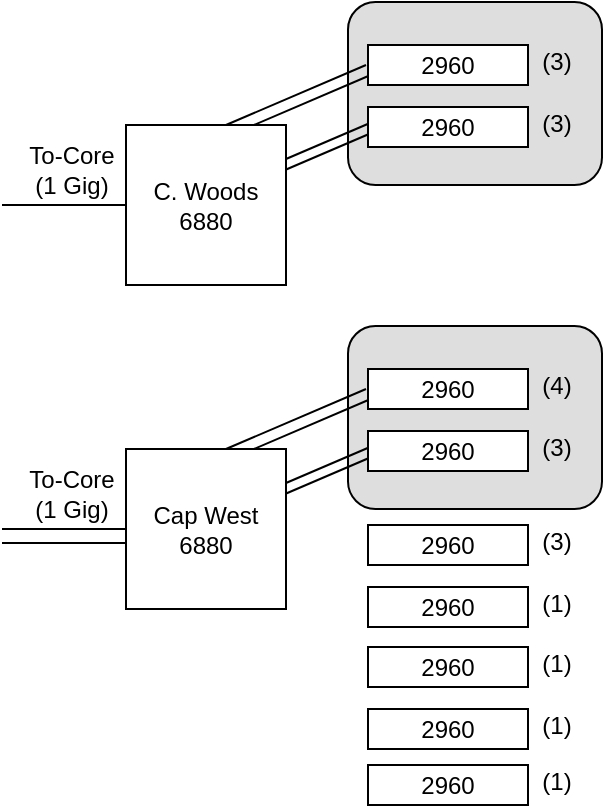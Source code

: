 <mxfile version="26.0.7">
  <diagram name="Page-1" id="BJEOvcACGe61t5GlMUAr">
    <mxGraphModel dx="1437" dy="663" grid="1" gridSize="10" guides="1" tooltips="1" connect="1" arrows="1" fold="1" page="1" pageScale="1" pageWidth="1700" pageHeight="1100" math="0" shadow="0">
      <root>
        <mxCell id="0" />
        <mxCell id="1" parent="0" />
        <mxCell id="rNvy_jMusGTl4G1SMH3z-1" value="" style="endArrow=none;html=1;rounded=0;" edge="1" parent="1">
          <mxGeometry width="50" height="50" relative="1" as="geometry">
            <mxPoint x="40" y="309.5" as="sourcePoint" />
            <mxPoint x="110" y="309.5" as="targetPoint" />
          </mxGeometry>
        </mxCell>
        <mxCell id="rNvy_jMusGTl4G1SMH3z-2" value="" style="rounded=1;whiteSpace=wrap;html=1;fillColor=#DEDEDE;" vertex="1" parent="1">
          <mxGeometry x="213" y="39" width="127" height="91.5" as="geometry" />
        </mxCell>
        <mxCell id="rNvy_jMusGTl4G1SMH3z-3" value="" style="endArrow=none;html=1;rounded=0;" edge="1" parent="1">
          <mxGeometry width="50" height="50" relative="1" as="geometry">
            <mxPoint x="152" y="100.5" as="sourcePoint" />
            <mxPoint x="222" y="70.5" as="targetPoint" />
          </mxGeometry>
        </mxCell>
        <mxCell id="rNvy_jMusGTl4G1SMH3z-4" value="" style="endArrow=none;html=1;rounded=0;" edge="1" parent="1">
          <mxGeometry width="50" height="50" relative="1" as="geometry">
            <mxPoint x="159" y="103.5" as="sourcePoint" />
            <mxPoint x="229" y="73.5" as="targetPoint" />
          </mxGeometry>
        </mxCell>
        <mxCell id="rNvy_jMusGTl4G1SMH3z-5" value="" style="endArrow=none;html=1;rounded=0;" edge="1" parent="1">
          <mxGeometry width="50" height="50" relative="1" as="geometry">
            <mxPoint x="168" y="123.5" as="sourcePoint" />
            <mxPoint x="238" y="93.5" as="targetPoint" />
          </mxGeometry>
        </mxCell>
        <mxCell id="rNvy_jMusGTl4G1SMH3z-6" value="" style="endArrow=none;html=1;rounded=0;" edge="1" parent="1">
          <mxGeometry width="50" height="50" relative="1" as="geometry">
            <mxPoint x="171" y="127.5" as="sourcePoint" />
            <mxPoint x="241" y="97.5" as="targetPoint" />
          </mxGeometry>
        </mxCell>
        <mxCell id="rNvy_jMusGTl4G1SMH3z-7" value="2960" style="rounded=0;whiteSpace=wrap;html=1;" vertex="1" parent="1">
          <mxGeometry x="223" y="60.5" width="80" height="20" as="geometry" />
        </mxCell>
        <mxCell id="rNvy_jMusGTl4G1SMH3z-8" value="(3)" style="text;html=1;align=center;verticalAlign=middle;whiteSpace=wrap;rounded=0;" vertex="1" parent="1">
          <mxGeometry x="302" y="61.5" width="31" height="15" as="geometry" />
        </mxCell>
        <mxCell id="rNvy_jMusGTl4G1SMH3z-9" value="2960" style="rounded=0;whiteSpace=wrap;html=1;" vertex="1" parent="1">
          <mxGeometry x="223" y="91.5" width="80" height="20" as="geometry" />
        </mxCell>
        <mxCell id="rNvy_jMusGTl4G1SMH3z-10" value="(3)" style="text;html=1;align=center;verticalAlign=middle;whiteSpace=wrap;rounded=0;" vertex="1" parent="1">
          <mxGeometry x="302" y="92.5" width="31" height="15" as="geometry" />
        </mxCell>
        <mxCell id="rNvy_jMusGTl4G1SMH3z-11" value="" style="endArrow=none;html=1;rounded=0;" edge="1" parent="1">
          <mxGeometry width="50" height="50" relative="1" as="geometry">
            <mxPoint x="40" y="140.5" as="sourcePoint" />
            <mxPoint x="110" y="140.5" as="targetPoint" />
          </mxGeometry>
        </mxCell>
        <mxCell id="rNvy_jMusGTl4G1SMH3z-12" value="C. Woods&lt;div&gt;6880&lt;/div&gt;" style="whiteSpace=wrap;html=1;aspect=fixed;" vertex="1" parent="1">
          <mxGeometry x="102" y="100.5" width="80" height="80" as="geometry" />
        </mxCell>
        <mxCell id="rNvy_jMusGTl4G1SMH3z-13" value="To-Core (1 Gig)" style="text;html=1;align=center;verticalAlign=middle;whiteSpace=wrap;rounded=0;" vertex="1" parent="1">
          <mxGeometry x="50" y="107.5" width="50" height="30" as="geometry" />
        </mxCell>
        <mxCell id="rNvy_jMusGTl4G1SMH3z-14" value="" style="rounded=1;whiteSpace=wrap;html=1;fillColor=#DEDEDE;" vertex="1" parent="1">
          <mxGeometry x="213" y="201" width="127" height="91.5" as="geometry" />
        </mxCell>
        <mxCell id="rNvy_jMusGTl4G1SMH3z-15" value="" style="endArrow=none;html=1;rounded=0;" edge="1" parent="1">
          <mxGeometry width="50" height="50" relative="1" as="geometry">
            <mxPoint x="152" y="262.5" as="sourcePoint" />
            <mxPoint x="222" y="232.5" as="targetPoint" />
          </mxGeometry>
        </mxCell>
        <mxCell id="rNvy_jMusGTl4G1SMH3z-16" value="" style="endArrow=none;html=1;rounded=0;" edge="1" parent="1">
          <mxGeometry width="50" height="50" relative="1" as="geometry">
            <mxPoint x="159" y="265.5" as="sourcePoint" />
            <mxPoint x="229" y="235.5" as="targetPoint" />
          </mxGeometry>
        </mxCell>
        <mxCell id="rNvy_jMusGTl4G1SMH3z-17" value="" style="endArrow=none;html=1;rounded=0;" edge="1" parent="1">
          <mxGeometry width="50" height="50" relative="1" as="geometry">
            <mxPoint x="168" y="285.5" as="sourcePoint" />
            <mxPoint x="238" y="255.5" as="targetPoint" />
          </mxGeometry>
        </mxCell>
        <mxCell id="rNvy_jMusGTl4G1SMH3z-18" value="" style="endArrow=none;html=1;rounded=0;" edge="1" parent="1">
          <mxGeometry width="50" height="50" relative="1" as="geometry">
            <mxPoint x="171" y="289.5" as="sourcePoint" />
            <mxPoint x="241" y="259.5" as="targetPoint" />
          </mxGeometry>
        </mxCell>
        <mxCell id="rNvy_jMusGTl4G1SMH3z-19" value="2960" style="rounded=0;whiteSpace=wrap;html=1;" vertex="1" parent="1">
          <mxGeometry x="223" y="222.5" width="80" height="20" as="geometry" />
        </mxCell>
        <mxCell id="rNvy_jMusGTl4G1SMH3z-20" value="(4)" style="text;html=1;align=center;verticalAlign=middle;whiteSpace=wrap;rounded=0;" vertex="1" parent="1">
          <mxGeometry x="302" y="223.5" width="31" height="15" as="geometry" />
        </mxCell>
        <mxCell id="rNvy_jMusGTl4G1SMH3z-21" value="2960" style="rounded=0;whiteSpace=wrap;html=1;" vertex="1" parent="1">
          <mxGeometry x="223" y="253.5" width="80" height="20" as="geometry" />
        </mxCell>
        <mxCell id="rNvy_jMusGTl4G1SMH3z-22" value="(3)" style="text;html=1;align=center;verticalAlign=middle;whiteSpace=wrap;rounded=0;" vertex="1" parent="1">
          <mxGeometry x="302" y="254.5" width="31" height="15" as="geometry" />
        </mxCell>
        <mxCell id="rNvy_jMusGTl4G1SMH3z-23" value="" style="endArrow=none;html=1;rounded=0;" edge="1" parent="1">
          <mxGeometry width="50" height="50" relative="1" as="geometry">
            <mxPoint x="40" y="302.5" as="sourcePoint" />
            <mxPoint x="110" y="302.5" as="targetPoint" />
          </mxGeometry>
        </mxCell>
        <mxCell id="rNvy_jMusGTl4G1SMH3z-24" value="Cap West&lt;div&gt;6880&lt;/div&gt;" style="whiteSpace=wrap;html=1;aspect=fixed;" vertex="1" parent="1">
          <mxGeometry x="102" y="262.5" width="80" height="80" as="geometry" />
        </mxCell>
        <mxCell id="rNvy_jMusGTl4G1SMH3z-25" value="To-Core (1 Gig)" style="text;html=1;align=center;verticalAlign=middle;whiteSpace=wrap;rounded=0;" vertex="1" parent="1">
          <mxGeometry x="50" y="269.5" width="50" height="30" as="geometry" />
        </mxCell>
        <mxCell id="rNvy_jMusGTl4G1SMH3z-26" value="2960" style="rounded=0;whiteSpace=wrap;html=1;" vertex="1" parent="1">
          <mxGeometry x="223" y="300.5" width="80" height="20" as="geometry" />
        </mxCell>
        <mxCell id="rNvy_jMusGTl4G1SMH3z-27" value="(3)" style="text;html=1;align=center;verticalAlign=middle;whiteSpace=wrap;rounded=0;" vertex="1" parent="1">
          <mxGeometry x="302" y="301.5" width="31" height="15" as="geometry" />
        </mxCell>
        <mxCell id="rNvy_jMusGTl4G1SMH3z-28" value="2960" style="rounded=0;whiteSpace=wrap;html=1;" vertex="1" parent="1">
          <mxGeometry x="223" y="331.5" width="80" height="20" as="geometry" />
        </mxCell>
        <mxCell id="rNvy_jMusGTl4G1SMH3z-29" value="(1)" style="text;html=1;align=center;verticalAlign=middle;whiteSpace=wrap;rounded=0;" vertex="1" parent="1">
          <mxGeometry x="302" y="332.5" width="31" height="15" as="geometry" />
        </mxCell>
        <mxCell id="rNvy_jMusGTl4G1SMH3z-30" value="2960" style="rounded=0;whiteSpace=wrap;html=1;" vertex="1" parent="1">
          <mxGeometry x="223" y="361.5" width="80" height="20" as="geometry" />
        </mxCell>
        <mxCell id="rNvy_jMusGTl4G1SMH3z-31" value="(1)" style="text;html=1;align=center;verticalAlign=middle;whiteSpace=wrap;rounded=0;" vertex="1" parent="1">
          <mxGeometry x="302" y="362.5" width="31" height="15" as="geometry" />
        </mxCell>
        <mxCell id="rNvy_jMusGTl4G1SMH3z-32" value="2960" style="rounded=0;whiteSpace=wrap;html=1;" vertex="1" parent="1">
          <mxGeometry x="223" y="392.5" width="80" height="20" as="geometry" />
        </mxCell>
        <mxCell id="rNvy_jMusGTl4G1SMH3z-33" value="(1)" style="text;html=1;align=center;verticalAlign=middle;whiteSpace=wrap;rounded=0;" vertex="1" parent="1">
          <mxGeometry x="302" y="393.5" width="31" height="15" as="geometry" />
        </mxCell>
        <mxCell id="rNvy_jMusGTl4G1SMH3z-34" value="2960" style="rounded=0;whiteSpace=wrap;html=1;" vertex="1" parent="1">
          <mxGeometry x="223" y="420.5" width="80" height="20" as="geometry" />
        </mxCell>
        <mxCell id="rNvy_jMusGTl4G1SMH3z-35" value="(1)" style="text;html=1;align=center;verticalAlign=middle;whiteSpace=wrap;rounded=0;" vertex="1" parent="1">
          <mxGeometry x="302" y="421.5" width="31" height="15" as="geometry" />
        </mxCell>
      </root>
    </mxGraphModel>
  </diagram>
</mxfile>
